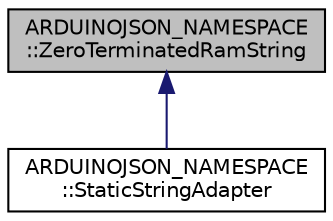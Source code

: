 digraph "ARDUINOJSON_NAMESPACE::ZeroTerminatedRamString"
{
 // LATEX_PDF_SIZE
  edge [fontname="Helvetica",fontsize="10",labelfontname="Helvetica",labelfontsize="10"];
  node [fontname="Helvetica",fontsize="10",shape=record];
  Node1 [label="ARDUINOJSON_NAMESPACE\l::ZeroTerminatedRamString",height=0.2,width=0.4,color="black", fillcolor="grey75", style="filled", fontcolor="black",tooltip=" "];
  Node1 -> Node2 [dir="back",color="midnightblue",fontsize="10",style="solid"];
  Node2 [label="ARDUINOJSON_NAMESPACE\l::StaticStringAdapter",height=0.2,width=0.4,color="black", fillcolor="white", style="filled",URL="$classARDUINOJSON__NAMESPACE_1_1StaticStringAdapter.html",tooltip=" "];
}
